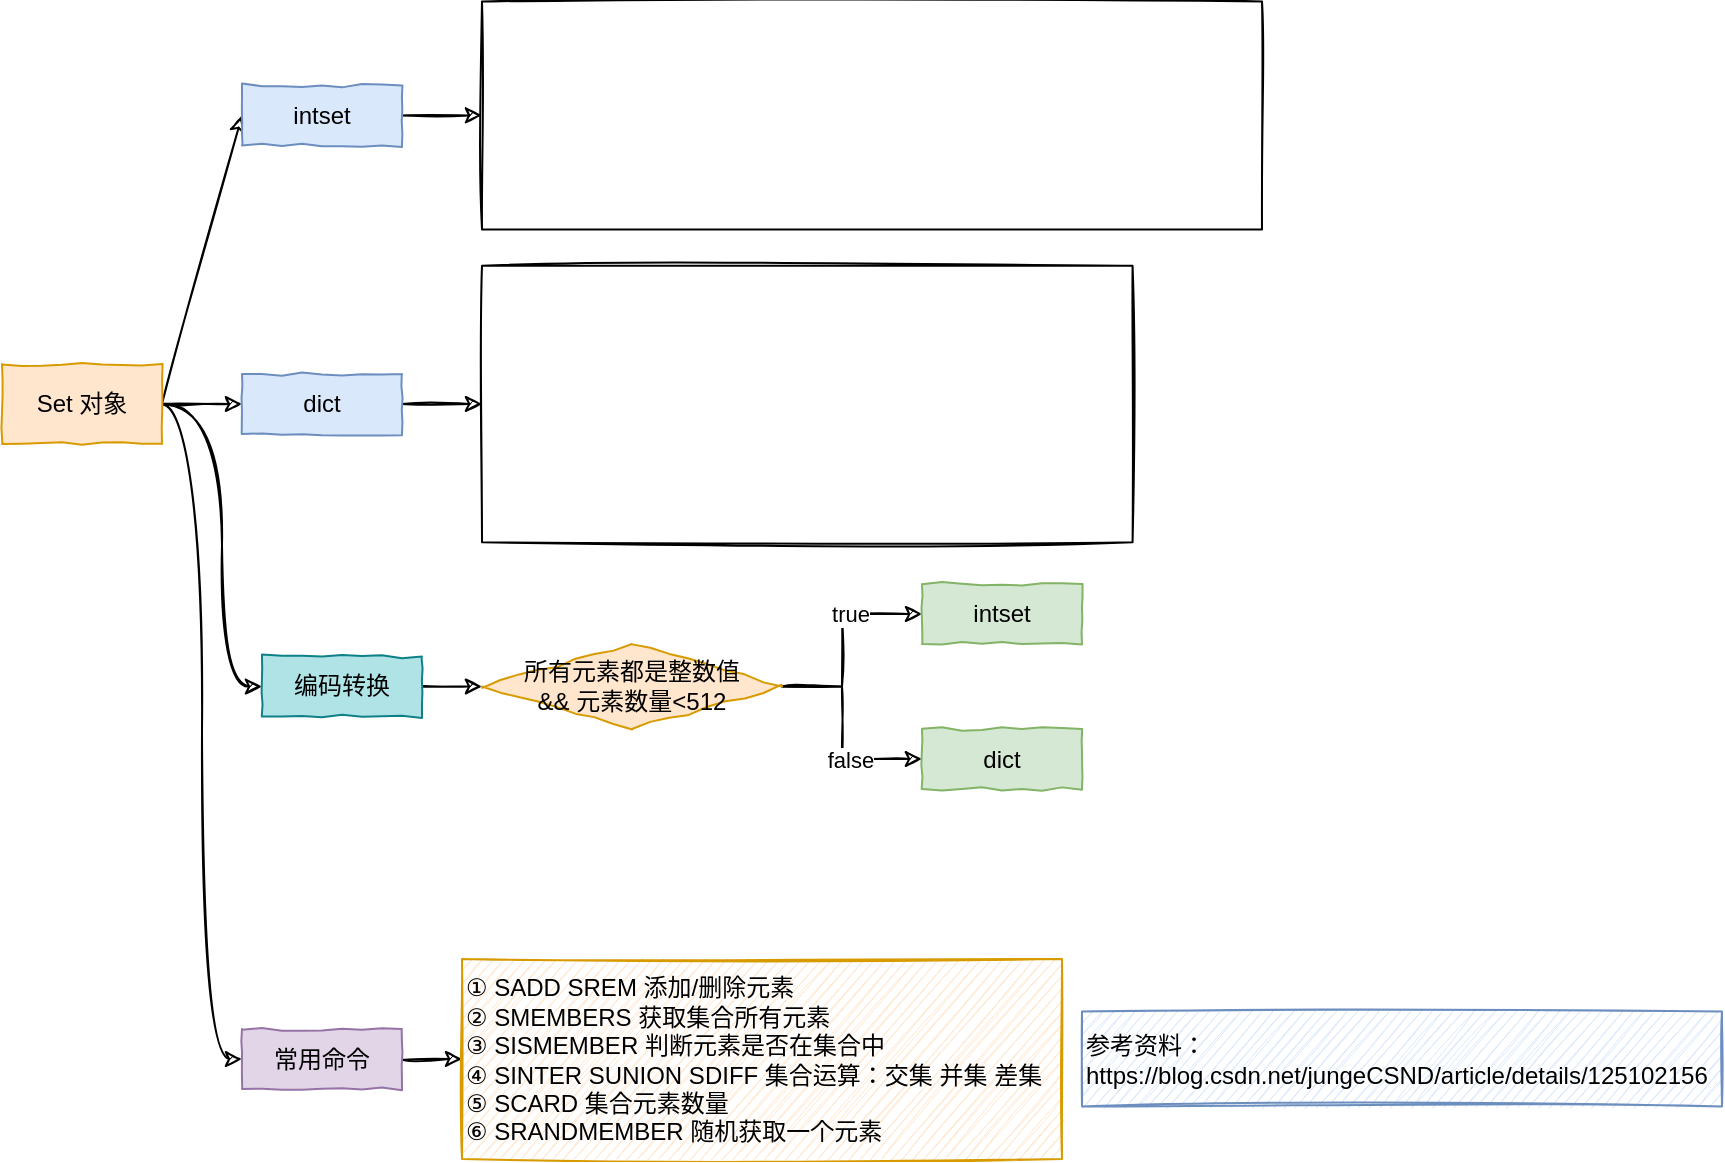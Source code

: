 <mxfile>
    <diagram id="kWJPRSuahtoxz2MJyqCv" name="第 1 页">
        <mxGraphModel dx="955" dy="670" grid="1" gridSize="10" guides="1" tooltips="1" connect="1" arrows="1" fold="1" page="1" pageScale="1" pageWidth="827" pageHeight="1169" math="0" shadow="0">
            <root>
                <mxCell id="0"/>
                <mxCell id="1" parent="0"/>
                <mxCell id="5" style="edgeStyle=none;html=1;exitX=1;exitY=0.5;exitDx=0;exitDy=0;entryX=0;entryY=0.5;entryDx=0;entryDy=0;sketch=1;" edge="1" parent="1" source="2" target="3">
                    <mxGeometry relative="1" as="geometry"/>
                </mxCell>
                <mxCell id="6" style="edgeStyle=none;sketch=1;html=1;exitX=1;exitY=0.5;exitDx=0;exitDy=0;entryX=0;entryY=0.5;entryDx=0;entryDy=0;" edge="1" parent="1" source="2" target="4">
                    <mxGeometry relative="1" as="geometry"/>
                </mxCell>
                <mxCell id="12" style="edgeStyle=orthogonalEdgeStyle;sketch=1;html=1;exitX=1;exitY=0.5;exitDx=0;exitDy=0;entryX=0;entryY=0.5;entryDx=0;entryDy=0;curved=1;" edge="1" parent="1" source="2" target="11">
                    <mxGeometry relative="1" as="geometry">
                        <Array as="points">
                            <mxPoint x="150" y="240"/>
                            <mxPoint x="150" y="381"/>
                        </Array>
                    </mxGeometry>
                </mxCell>
                <mxCell id="20" style="edgeStyle=orthogonalEdgeStyle;rounded=0;sketch=1;html=1;exitX=1;exitY=0.5;exitDx=0;exitDy=0;entryX=0;entryY=0.5;entryDx=0;entryDy=0;curved=1;" edge="1" parent="1" source="2" target="19">
                    <mxGeometry relative="1" as="geometry"/>
                </mxCell>
                <mxCell id="2" value="Set 对象" style="rounded=0;whiteSpace=wrap;html=1;fillColor=#ffe6cc;strokeColor=#d79b00;comic=1;" vertex="1" parent="1">
                    <mxGeometry x="40" y="220" width="80" height="40" as="geometry"/>
                </mxCell>
                <mxCell id="8" style="edgeStyle=none;sketch=1;html=1;exitX=1;exitY=0.5;exitDx=0;exitDy=0;entryX=0;entryY=0.5;entryDx=0;entryDy=0;" edge="1" parent="1" source="3" target="7">
                    <mxGeometry relative="1" as="geometry"/>
                </mxCell>
                <mxCell id="3" value="intset" style="rounded=0;whiteSpace=wrap;html=1;fillColor=#dae8fc;strokeColor=#6c8ebf;comic=1;" vertex="1" parent="1">
                    <mxGeometry x="160" y="80.69" width="80" height="30" as="geometry"/>
                </mxCell>
                <mxCell id="10" style="edgeStyle=none;sketch=1;html=1;exitX=1;exitY=0.5;exitDx=0;exitDy=0;entryX=0;entryY=0.5;entryDx=0;entryDy=0;" edge="1" parent="1" source="4" target="9">
                    <mxGeometry relative="1" as="geometry"/>
                </mxCell>
                <mxCell id="4" value="dict" style="rounded=0;whiteSpace=wrap;html=1;fillColor=#dae8fc;strokeColor=#6c8ebf;comic=1;" vertex="1" parent="1">
                    <mxGeometry x="160" y="225" width="80" height="30" as="geometry"/>
                </mxCell>
                <mxCell id="7" value="" style="shape=image;imageAspect=0;aspect=fixed;verticalLabelPosition=bottom;verticalAlign=top;image=https://codereaper-image-bed.oss-cn-shenzhen.aliyuncs.com/img/image-20220912074821953.png;imageBorder=default;sketch=1;" vertex="1" parent="1">
                    <mxGeometry x="280" y="38.69" width="390" height="114" as="geometry"/>
                </mxCell>
                <mxCell id="9" value="" style="shape=image;imageAspect=0;aspect=fixed;verticalLabelPosition=bottom;verticalAlign=top;sketch=1;image=https://codereaper-image-bed.oss-cn-shenzhen.aliyuncs.com/img/image-20220912074903058.png;imageBorder=default;" vertex="1" parent="1">
                    <mxGeometry x="280" y="170.88" width="325.29" height="138.25" as="geometry"/>
                </mxCell>
                <mxCell id="14" style="edgeStyle=orthogonalEdgeStyle;curved=1;sketch=1;html=1;exitX=1;exitY=0.5;exitDx=0;exitDy=0;entryX=0;entryY=0.5;entryDx=0;entryDy=0;" edge="1" parent="1" source="11" target="13">
                    <mxGeometry relative="1" as="geometry"/>
                </mxCell>
                <mxCell id="11" value="编码转换" style="rounded=0;whiteSpace=wrap;html=1;fillColor=#b0e3e6;strokeColor=#0e8088;comic=1;" vertex="1" parent="1">
                    <mxGeometry x="170" y="366.25" width="80" height="30" as="geometry"/>
                </mxCell>
                <mxCell id="17" value="true" style="edgeStyle=orthogonalEdgeStyle;sketch=1;html=1;exitX=1;exitY=0.5;exitDx=0;exitDy=0;entryX=0;entryY=0.5;entryDx=0;entryDy=0;rounded=0;" edge="1" parent="1" source="13" target="15">
                    <mxGeometry x="0.317" relative="1" as="geometry">
                        <Array as="points">
                            <mxPoint x="460" y="381.12"/>
                            <mxPoint x="460" y="344.12"/>
                        </Array>
                        <mxPoint as="offset"/>
                    </mxGeometry>
                </mxCell>
                <mxCell id="18" value="false" style="edgeStyle=orthogonalEdgeStyle;rounded=0;sketch=1;html=1;exitX=1;exitY=0.5;exitDx=0;exitDy=0;entryX=0;entryY=0.5;entryDx=0;entryDy=0;" edge="1" parent="1" source="13" target="16">
                    <mxGeometry x="0.317" relative="1" as="geometry">
                        <Array as="points">
                            <mxPoint x="460" y="381.12"/>
                            <mxPoint x="460" y="418.12"/>
                        </Array>
                        <mxPoint as="offset"/>
                    </mxGeometry>
                </mxCell>
                <mxCell id="13" value="所有元素都是整数值&lt;br&gt;&amp;amp;&amp;amp; 元素数量&amp;lt;512" style="rhombus;whiteSpace=wrap;html=1;sketch=0;fillColor=#ffe6cc;strokeColor=#d79b00;comic=1;" vertex="1" parent="1">
                    <mxGeometry x="280" y="360" width="150" height="42.5" as="geometry"/>
                </mxCell>
                <mxCell id="15" value="intset" style="rounded=0;whiteSpace=wrap;html=1;fillColor=#d5e8d4;strokeColor=#82b366;comic=1;" vertex="1" parent="1">
                    <mxGeometry x="500" y="330" width="80" height="30" as="geometry"/>
                </mxCell>
                <mxCell id="16" value="dict" style="rounded=0;whiteSpace=wrap;html=1;fillColor=#d5e8d4;strokeColor=#82b366;comic=1;" vertex="1" parent="1">
                    <mxGeometry x="500" y="402.5" width="80" height="30" as="geometry"/>
                </mxCell>
                <mxCell id="22" style="edgeStyle=orthogonalEdgeStyle;curved=1;rounded=0;sketch=1;html=1;exitX=1;exitY=0.5;exitDx=0;exitDy=0;entryX=0;entryY=0.5;entryDx=0;entryDy=0;" edge="1" parent="1" source="19" target="21">
                    <mxGeometry relative="1" as="geometry"/>
                </mxCell>
                <mxCell id="19" value="常用命令" style="rounded=0;whiteSpace=wrap;html=1;fillColor=#e1d5e7;strokeColor=#9673a6;comic=1;" vertex="1" parent="1">
                    <mxGeometry x="160" y="552.5" width="80" height="30" as="geometry"/>
                </mxCell>
                <mxCell id="21" value="①&amp;nbsp;SADD SREM 添加/删除元素&lt;br&gt;② SMEMBERS 获取集合所有元素&lt;br&gt;③ SISMEMBER 判断元素是否在集合中&lt;br&gt;④ SINTER SUNION SDIFF&amp;nbsp;集合运算：交集 并集 差集&lt;br&gt;⑤ SCARD 集合元素数量&lt;br&gt;⑥ SRANDMEMBER 随机获取一个元素" style="rounded=0;whiteSpace=wrap;html=1;fillColor=#ffe6cc;strokeColor=#d79b00;comic=1;align=left;sketch=1;" vertex="1" parent="1">
                    <mxGeometry x="270" y="517.5" width="300" height="100" as="geometry"/>
                </mxCell>
                <mxCell id="23" value="参考资料：&lt;br&gt;https://blog.csdn.net/jungeCSND/article/details/125102156" style="rounded=0;whiteSpace=wrap;html=1;fillColor=#dae8fc;strokeColor=#6c8ebf;comic=1;align=left;sketch=1;" vertex="1" parent="1">
                    <mxGeometry x="580" y="543.75" width="320" height="47.5" as="geometry"/>
                </mxCell>
            </root>
        </mxGraphModel>
    </diagram>
</mxfile>